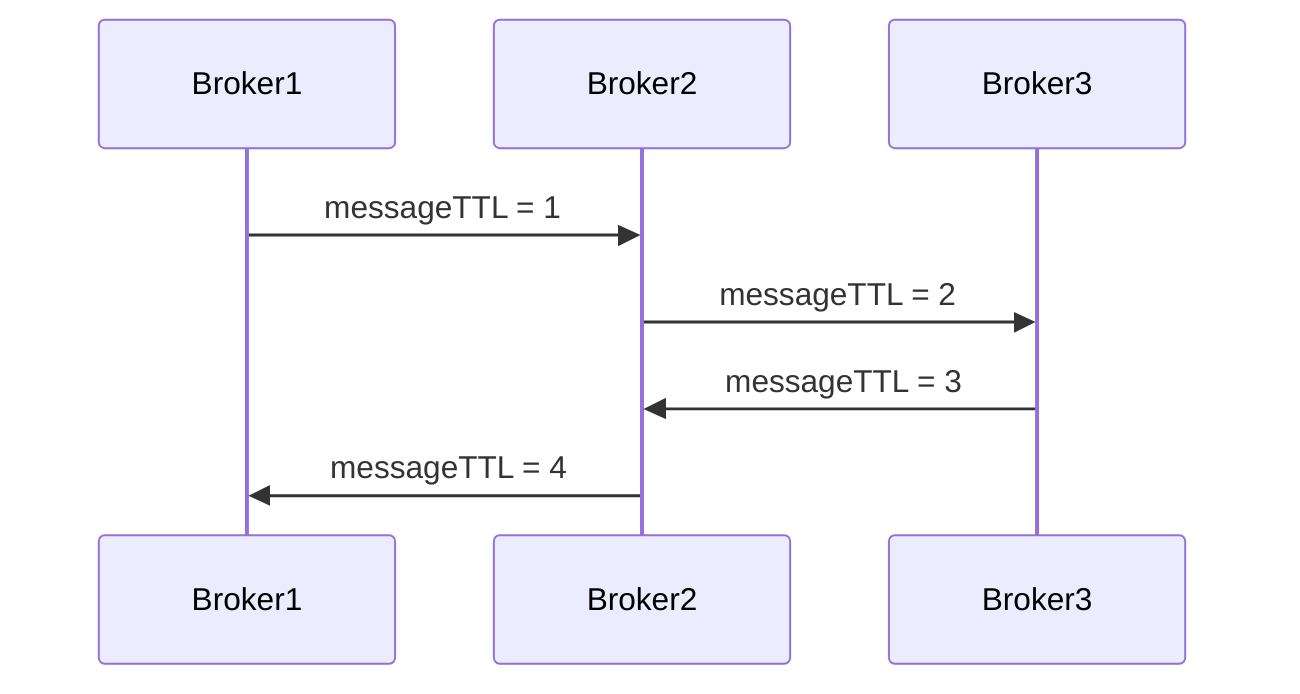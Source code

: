 sequenceDiagram
    Broker1->>Broker2: messageTTL = 1
    Broker2->>Broker3: messageTTL = 2
    Broker3->>Broker2: messageTTL = 3
    Broker2->>Broker1: messageTTL = 4